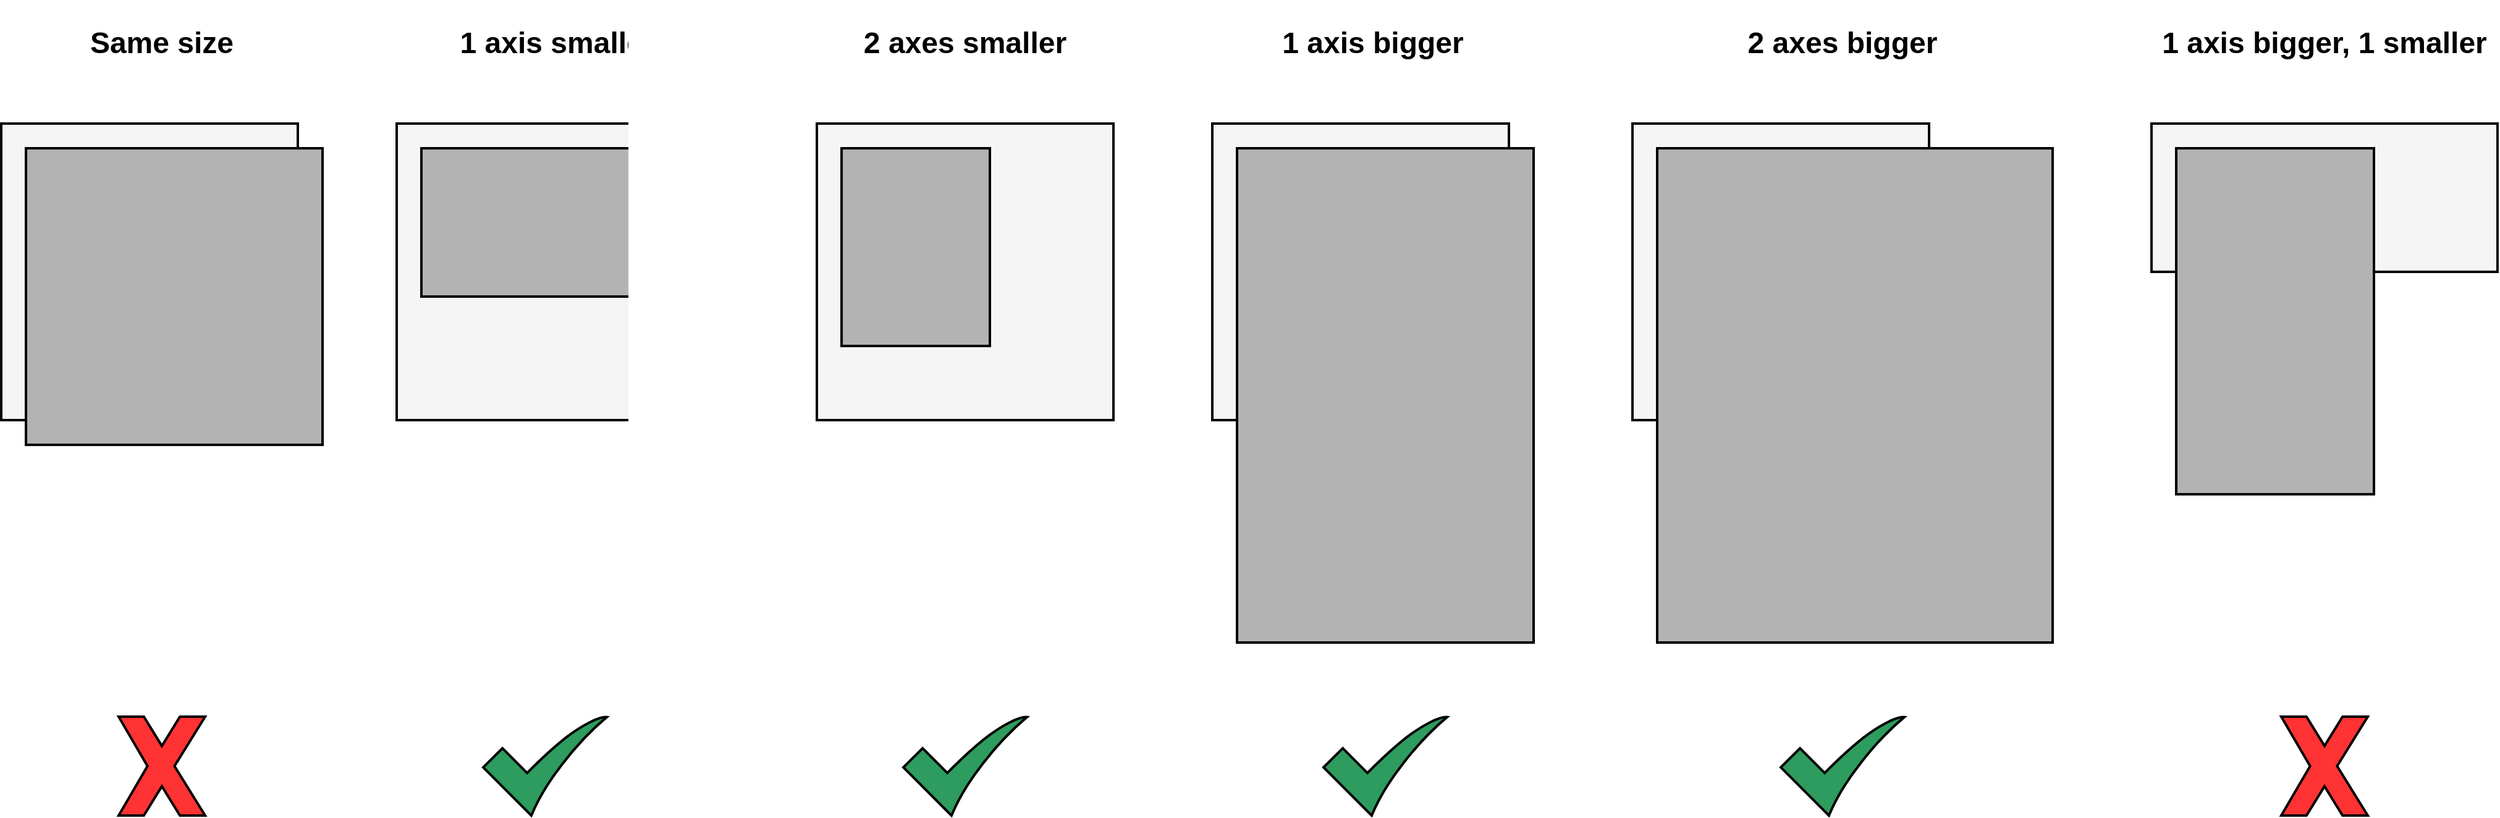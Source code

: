 <mxfile version="24.4.15" type="device">
  <diagram name="Page-1" id="g7BpLmTwCQPgi_8K8J2O">
    <mxGraphModel dx="2726" dy="1298" grid="0" gridSize="20" guides="1" tooltips="1" connect="0" arrows="0" fold="1" page="0" pageScale="1" pageWidth="827" pageHeight="1169" background="none" math="0" shadow="0">
      <root>
        <mxCell id="0" />
        <mxCell id="1" parent="0" />
        <mxCell id="2NEaWU3QqtsYtc0AyHAX-3" value="" style="rounded=0;whiteSpace=wrap;html=1;fillColor=#f5f5f5;strokeColor=#050505;strokeWidth=2;fontColor=#333333;" vertex="1" parent="1">
          <mxGeometry x="-160" y="160" width="240" height="240" as="geometry" />
        </mxCell>
        <mxCell id="2NEaWU3QqtsYtc0AyHAX-2" value="" style="rounded=0;whiteSpace=wrap;html=1;glass=0;shadow=0;fillStyle=solid;strokeWidth=2;fillColor=#B3B3B3;strokeColor=#000000;" vertex="1" parent="1">
          <mxGeometry x="-140" y="180" width="240" height="240" as="geometry" />
        </mxCell>
        <mxCell id="2NEaWU3QqtsYtc0AyHAX-4" value="" style="rounded=0;whiteSpace=wrap;html=1;fillColor=#f5f5f5;strokeColor=#050505;strokeWidth=2;fontColor=#333333;" vertex="1" parent="1">
          <mxGeometry x="500" y="160" width="240" height="240" as="geometry" />
        </mxCell>
        <mxCell id="2NEaWU3QqtsYtc0AyHAX-5" value="" style="rounded=0;whiteSpace=wrap;html=1;glass=0;shadow=0;fillStyle=solid;strokeWidth=2;fillColor=#B3B3B3;strokeColor=#000000;" vertex="1" parent="1">
          <mxGeometry x="520" y="180" width="120" height="160" as="geometry" />
        </mxCell>
        <mxCell id="2NEaWU3QqtsYtc0AyHAX-6" value="" style="rounded=0;whiteSpace=wrap;html=1;fillColor=#f5f5f5;strokeColor=#050505;strokeWidth=2;fontColor=#333333;" vertex="1" parent="1">
          <mxGeometry x="1160" y="160" width="240" height="240" as="geometry" />
        </mxCell>
        <mxCell id="2NEaWU3QqtsYtc0AyHAX-7" value="" style="rounded=0;whiteSpace=wrap;html=1;glass=0;shadow=0;fillStyle=solid;strokeWidth=2;fillColor=#B3B3B3;strokeColor=#000000;" vertex="1" parent="1">
          <mxGeometry x="1180" y="180" width="320" height="400" as="geometry" />
        </mxCell>
        <mxCell id="2NEaWU3QqtsYtc0AyHAX-8" value="" style="rounded=0;whiteSpace=wrap;html=1;fillColor=#f5f5f5;strokeColor=#050505;strokeWidth=2;fontColor=#333333;" vertex="1" parent="1">
          <mxGeometry x="1580" y="160" width="280" height="120" as="geometry" />
        </mxCell>
        <mxCell id="2NEaWU3QqtsYtc0AyHAX-9" value="" style="rounded=0;whiteSpace=wrap;html=1;glass=0;shadow=0;fillStyle=solid;strokeWidth=2;fillColor=#B3B3B3;strokeColor=#000000;" vertex="1" parent="1">
          <mxGeometry x="1600" y="180" width="160" height="280" as="geometry" />
        </mxCell>
        <mxCell id="2NEaWU3QqtsYtc0AyHAX-10" value="" style="rounded=0;whiteSpace=wrap;html=1;fillColor=#f5f5f5;strokeColor=#050505;strokeWidth=2;fontColor=#333333;" vertex="1" parent="1">
          <mxGeometry x="160" y="160" width="240" height="240" as="geometry" />
        </mxCell>
        <mxCell id="2NEaWU3QqtsYtc0AyHAX-11" value="" style="rounded=0;whiteSpace=wrap;html=1;glass=0;shadow=0;fillStyle=solid;strokeWidth=2;fillColor=#B3B3B3;strokeColor=#000000;" vertex="1" parent="1">
          <mxGeometry x="180" y="180" width="240" height="120" as="geometry" />
        </mxCell>
        <mxCell id="2NEaWU3QqtsYtc0AyHAX-12" value="" style="rounded=0;whiteSpace=wrap;html=1;fillColor=#f5f5f5;strokeColor=#050505;strokeWidth=2;fontColor=#333333;" vertex="1" parent="1">
          <mxGeometry x="820" y="160" width="240" height="240" as="geometry" />
        </mxCell>
        <mxCell id="2NEaWU3QqtsYtc0AyHAX-13" value="" style="rounded=0;whiteSpace=wrap;html=1;glass=0;shadow=0;fillStyle=solid;strokeWidth=2;fillColor=#B3B3B3;strokeColor=#000000;" vertex="1" parent="1">
          <mxGeometry x="840" y="180" width="240" height="400" as="geometry" />
        </mxCell>
        <mxCell id="2NEaWU3QqtsYtc0AyHAX-14" value="Same size" style="text;html=1;align=center;verticalAlign=middle;whiteSpace=wrap;rounded=0;fontSize=24;fontStyle=1" vertex="1" parent="1">
          <mxGeometry x="-160" y="60" width="260" height="70" as="geometry" />
        </mxCell>
        <mxCell id="2NEaWU3QqtsYtc0AyHAX-29" value="1 axis smaller" style="text;html=1;align=center;verticalAlign=middle;whiteSpace=wrap;rounded=0;fontSize=24;fontStyle=1" vertex="1" parent="1">
          <mxGeometry x="160" y="60" width="260" height="70" as="geometry" />
        </mxCell>
        <mxCell id="2NEaWU3QqtsYtc0AyHAX-30" value="2 axes smaller" style="text;html=1;align=center;verticalAlign=middle;whiteSpace=wrap;rounded=0;fontSize=24;fontStyle=1" vertex="1" parent="1">
          <mxGeometry x="500" y="60" width="240" height="70" as="geometry" />
        </mxCell>
        <mxCell id="2NEaWU3QqtsYtc0AyHAX-31" value="1 axis bigger" style="text;html=1;align=center;verticalAlign=middle;whiteSpace=wrap;rounded=0;fontSize=24;fontStyle=1" vertex="1" parent="1">
          <mxGeometry x="820" y="60" width="260" height="70" as="geometry" />
        </mxCell>
        <mxCell id="2NEaWU3QqtsYtc0AyHAX-32" value="2 axes bigger" style="text;html=1;align=center;verticalAlign=middle;whiteSpace=wrap;rounded=0;fontSize=24;fontStyle=1" vertex="1" parent="1">
          <mxGeometry x="1160" y="60" width="340" height="70" as="geometry" />
        </mxCell>
        <mxCell id="2NEaWU3QqtsYtc0AyHAX-33" value="1 axis bigger, 1 smaller" style="text;html=1;align=center;verticalAlign=middle;whiteSpace=wrap;rounded=0;fontSize=24;fontStyle=1" vertex="1" parent="1">
          <mxGeometry x="1580" y="60" width="280" height="70" as="geometry" />
        </mxCell>
        <mxCell id="2NEaWU3QqtsYtc0AyHAX-34" value="" style="sketch=0;html=1;aspect=fixed;strokeColor=default;shadow=0;align=center;fillColor=#2D9C5E;verticalAlign=top;labelPosition=center;verticalLabelPosition=bottom;shape=mxgraph.gcp2.check;strokeWidth=2;" vertex="1" parent="1">
          <mxGeometry x="910" y="640" width="100" height="80" as="geometry" />
        </mxCell>
        <mxCell id="2NEaWU3QqtsYtc0AyHAX-38" value="" style="sketch=0;html=1;aspect=fixed;strokeColor=default;shadow=0;align=center;fillColor=#2D9C5E;verticalAlign=top;labelPosition=center;verticalLabelPosition=bottom;shape=mxgraph.gcp2.check;strokeWidth=2;" vertex="1" parent="1">
          <mxGeometry x="1280" y="640" width="100" height="80" as="geometry" />
        </mxCell>
        <mxCell id="2NEaWU3QqtsYtc0AyHAX-40" value="" style="sketch=0;html=1;aspect=fixed;strokeColor=default;shadow=0;align=center;fillColor=#2D9C5E;verticalAlign=top;labelPosition=center;verticalLabelPosition=bottom;shape=mxgraph.gcp2.check;strokeWidth=2;" vertex="1" parent="1">
          <mxGeometry x="570" y="640" width="100" height="80" as="geometry" />
        </mxCell>
        <mxCell id="2NEaWU3QqtsYtc0AyHAX-41" value="" style="sketch=0;html=1;aspect=fixed;strokeColor=default;shadow=0;align=center;fillColor=#2D9C5E;verticalAlign=top;labelPosition=center;verticalLabelPosition=bottom;shape=mxgraph.gcp2.check;strokeWidth=2;" vertex="1" parent="1">
          <mxGeometry x="230" y="640" width="100" height="80" as="geometry" />
        </mxCell>
        <mxCell id="2NEaWU3QqtsYtc0AyHAX-47" value="" style="verticalLabelPosition=bottom;verticalAlign=top;html=1;shape=mxgraph.basic.x;fillColor=#FF3333;strokeColor=#000000;fontColor=#ffffff;strokeWidth=2;" vertex="1" parent="1">
          <mxGeometry x="-65" y="640" width="70" height="80" as="geometry" />
        </mxCell>
        <mxCell id="2NEaWU3QqtsYtc0AyHAX-49" value="" style="verticalLabelPosition=bottom;verticalAlign=top;html=1;shape=mxgraph.basic.x;fillColor=#FF3333;strokeColor=#000000;fontColor=#ffffff;strokeWidth=2;" vertex="1" parent="1">
          <mxGeometry x="1685" y="640" width="70" height="80" as="geometry" />
        </mxCell>
      </root>
    </mxGraphModel>
  </diagram>
</mxfile>
